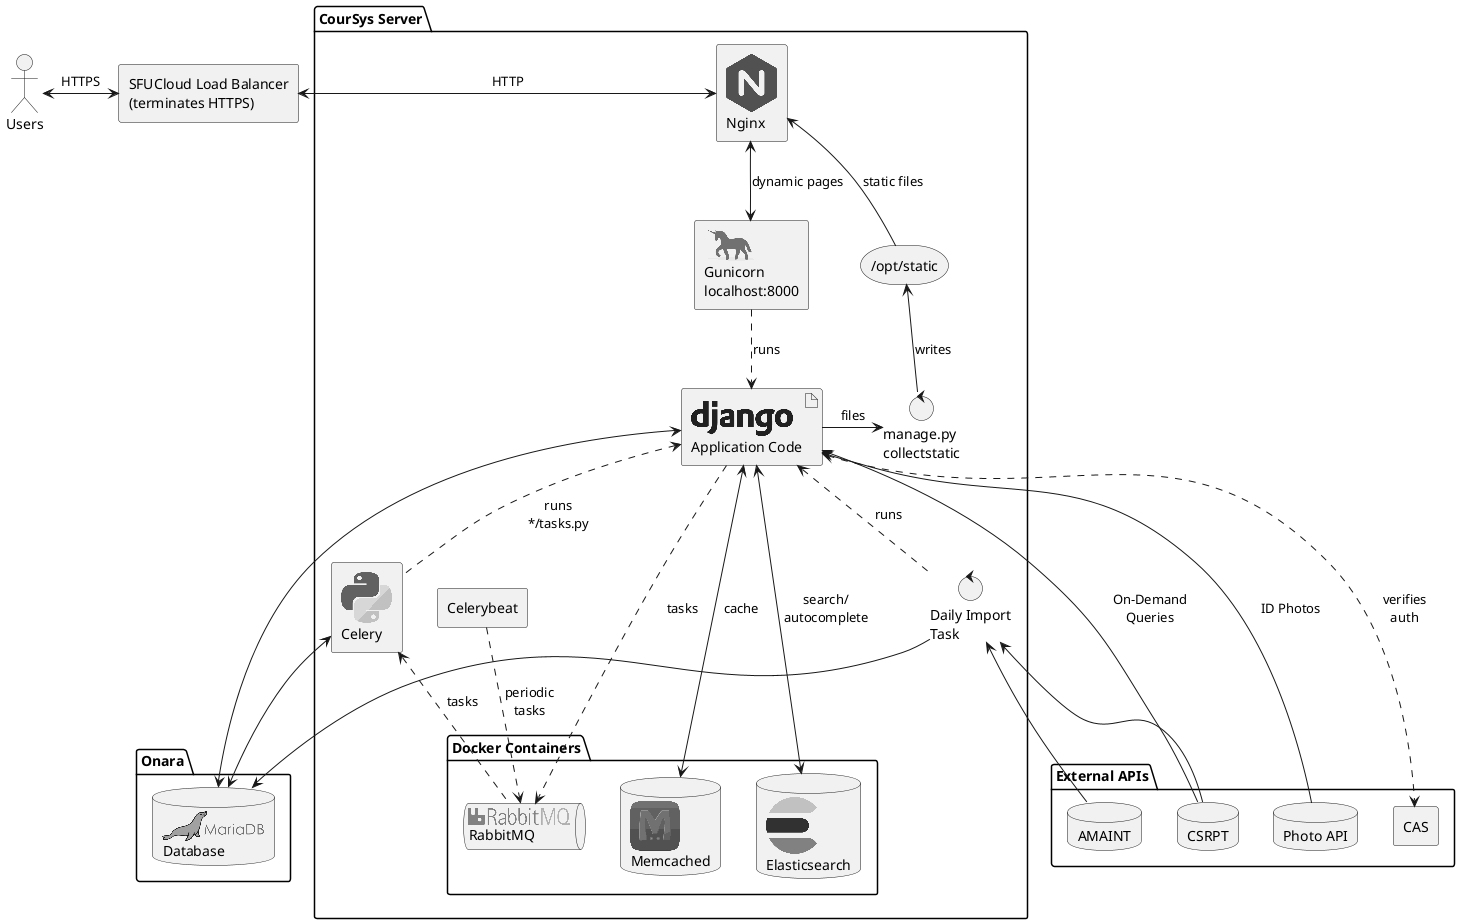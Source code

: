 ' To generate diagram:
' sudo apt install plantuml
' plantuml arch.puml 

' https://github.com/plantuml/plantuml-stdlib/tree/master/logos

@startuml

!include <logos/nginx>
!include <logos/gunicorn>
!include <logos/django>
!include <logos/rabbitmq>
!include <logos/ruby>
!include <logos/python>
!include <logos/rabbitmq>
!include <logos/memcached>
!include <logos/elasticsearch>
!include <logos/mariadb>

actor Users as users

agent "SFUCloud Load Balancer\n(terminates HTTPS)" as lb

users <-> lb : HTTPS

package "CourSys Server" {
    agent "<$nginx>\nNginx" as nginx
    agent "<$gunicorn>\nGunicorn\nlocalhost:8000" as gunicorn
    artifact "<$django>\nApplication Code" as django
    
    agent "<$python>\nCelery" as celery
    agent "Celerybeat" as celerybeat
    
    control "Daily Import\nTask" as import
    storage "/opt/static" as static
    control "manage.py\ncollectstatic" as collectstatic
    
    package "Docker Containers" {
        queue "<$rabbitmq>\nRabbitMQ" as rabbitmq
        'agent "<$ruby>\nMarkdown Converter" as markdown
        database "<$memcached>\nMemcached" as memcached
        database "<$elasticsearch>\nElasticsearch" as elasticsearch
    }

    nginx <--> gunicorn : dynamic pages
    static <-- collectstatic : "writes"
    nginx <-- static : static files
    django -> collectstatic : files

    gunicorn ..> django : runs
    django <.. celery : "runs\n~*/tasks.py"

    'celery .> import : task
    django <.. import : runs
    
    django ..> rabbitmq : tasks
    'django <--> rabbitmq : markdown\nconversions
    celery <.. rabbitmq : tasks
    django <--> memcached : cache
    'rabbitmq <-> markdown : markdown\nconversions
    django <--> elasticsearch : search/\nautocomplete
    celerybeat ..> rabbitmq : periodic\ntasks
}

package "Onara" {
    database "<$mariadb>\nDatabase" as db
}

nginx <-> lb : HTTP
django <-> db
celery <--> db
import --> db

package "External APIs" {
    database "CSRPT" as csrpt
    agent "CAS" as cas
    database "Photo API" as photo
    database "AMAINT" as amaint
}

import <-- csrpt
django <-- csrpt : On-Demand\nQueries
django <..> cas : verifies\nauth
django <-- photo : ID Photos
import <-- amaint


@enduml
